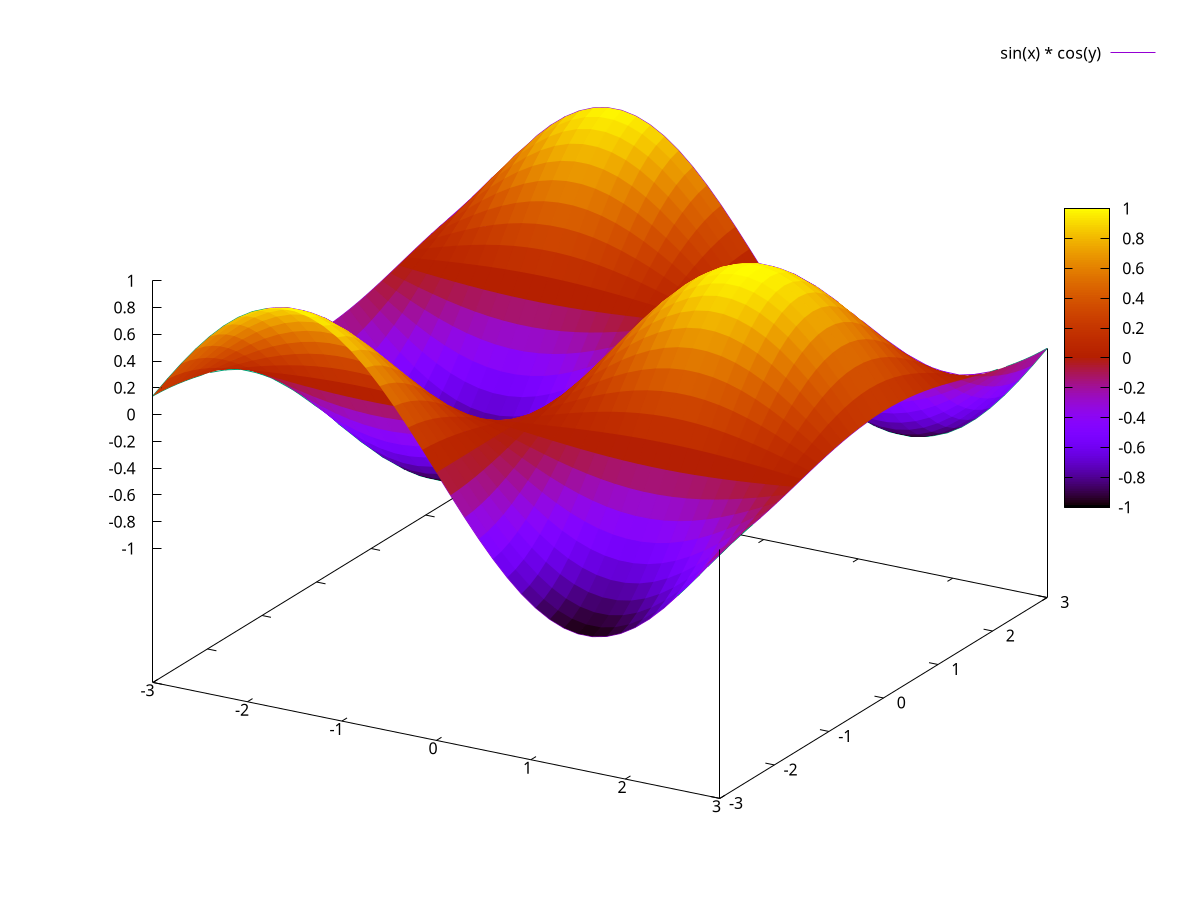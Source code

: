 set dummy u,v
set samples 51, 51
set isosamples 41, 41
set xrange [ -1.00000 : 1.00000 ] noreverse nowriteback
set yrange [ -1.00000 : 1.00000 ] noreverse nowriteback
set pm3d
set hidden3d
splot [x=-3:3] [y=-3:3] sin(x) * cos(y)